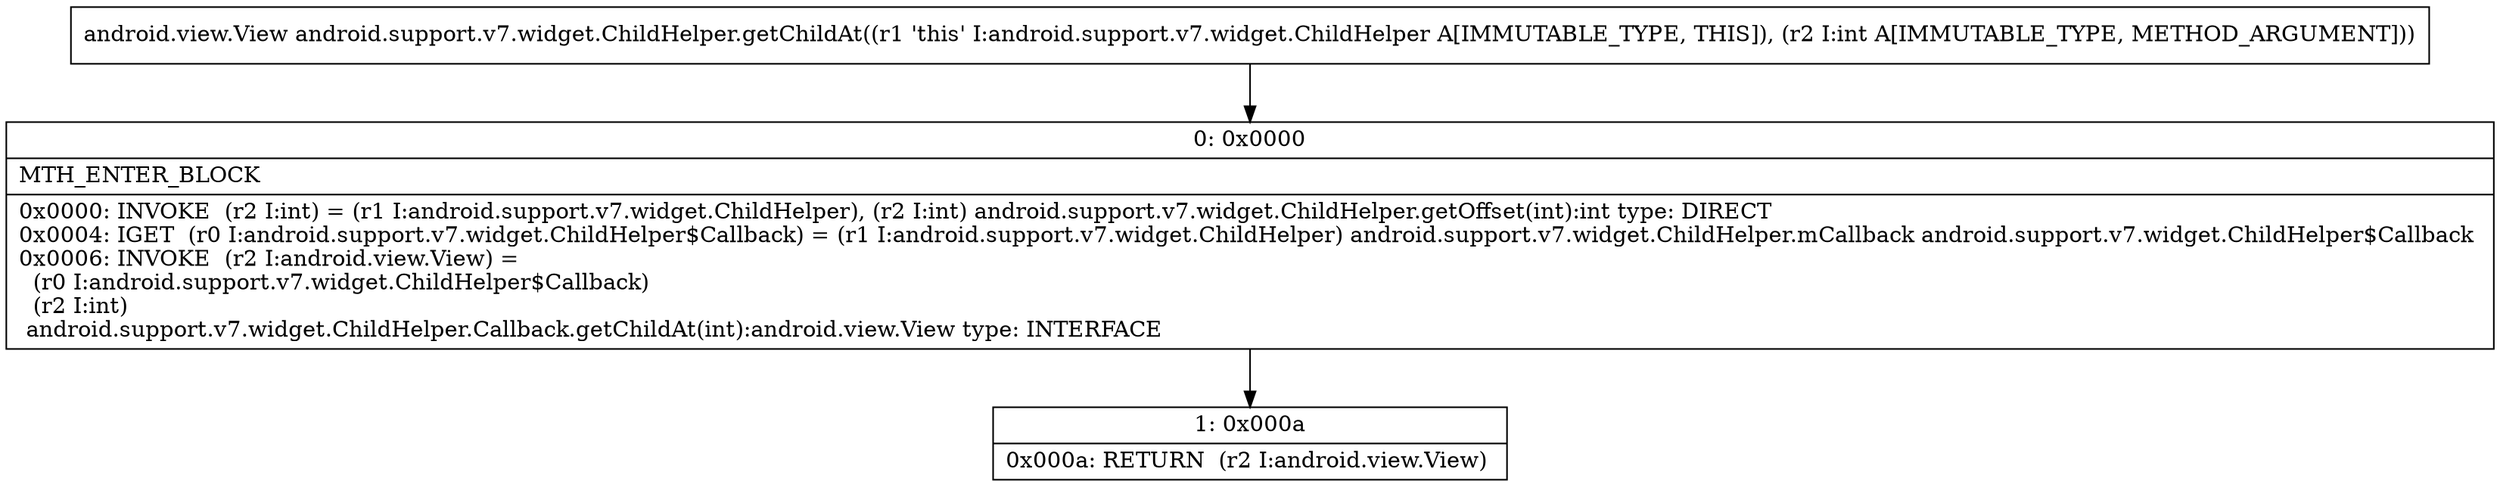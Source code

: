 digraph "CFG forandroid.support.v7.widget.ChildHelper.getChildAt(I)Landroid\/view\/View;" {
Node_0 [shape=record,label="{0\:\ 0x0000|MTH_ENTER_BLOCK\l|0x0000: INVOKE  (r2 I:int) = (r1 I:android.support.v7.widget.ChildHelper), (r2 I:int) android.support.v7.widget.ChildHelper.getOffset(int):int type: DIRECT \l0x0004: IGET  (r0 I:android.support.v7.widget.ChildHelper$Callback) = (r1 I:android.support.v7.widget.ChildHelper) android.support.v7.widget.ChildHelper.mCallback android.support.v7.widget.ChildHelper$Callback \l0x0006: INVOKE  (r2 I:android.view.View) = \l  (r0 I:android.support.v7.widget.ChildHelper$Callback)\l  (r2 I:int)\l android.support.v7.widget.ChildHelper.Callback.getChildAt(int):android.view.View type: INTERFACE \l}"];
Node_1 [shape=record,label="{1\:\ 0x000a|0x000a: RETURN  (r2 I:android.view.View) \l}"];
MethodNode[shape=record,label="{android.view.View android.support.v7.widget.ChildHelper.getChildAt((r1 'this' I:android.support.v7.widget.ChildHelper A[IMMUTABLE_TYPE, THIS]), (r2 I:int A[IMMUTABLE_TYPE, METHOD_ARGUMENT])) }"];
MethodNode -> Node_0;
Node_0 -> Node_1;
}

